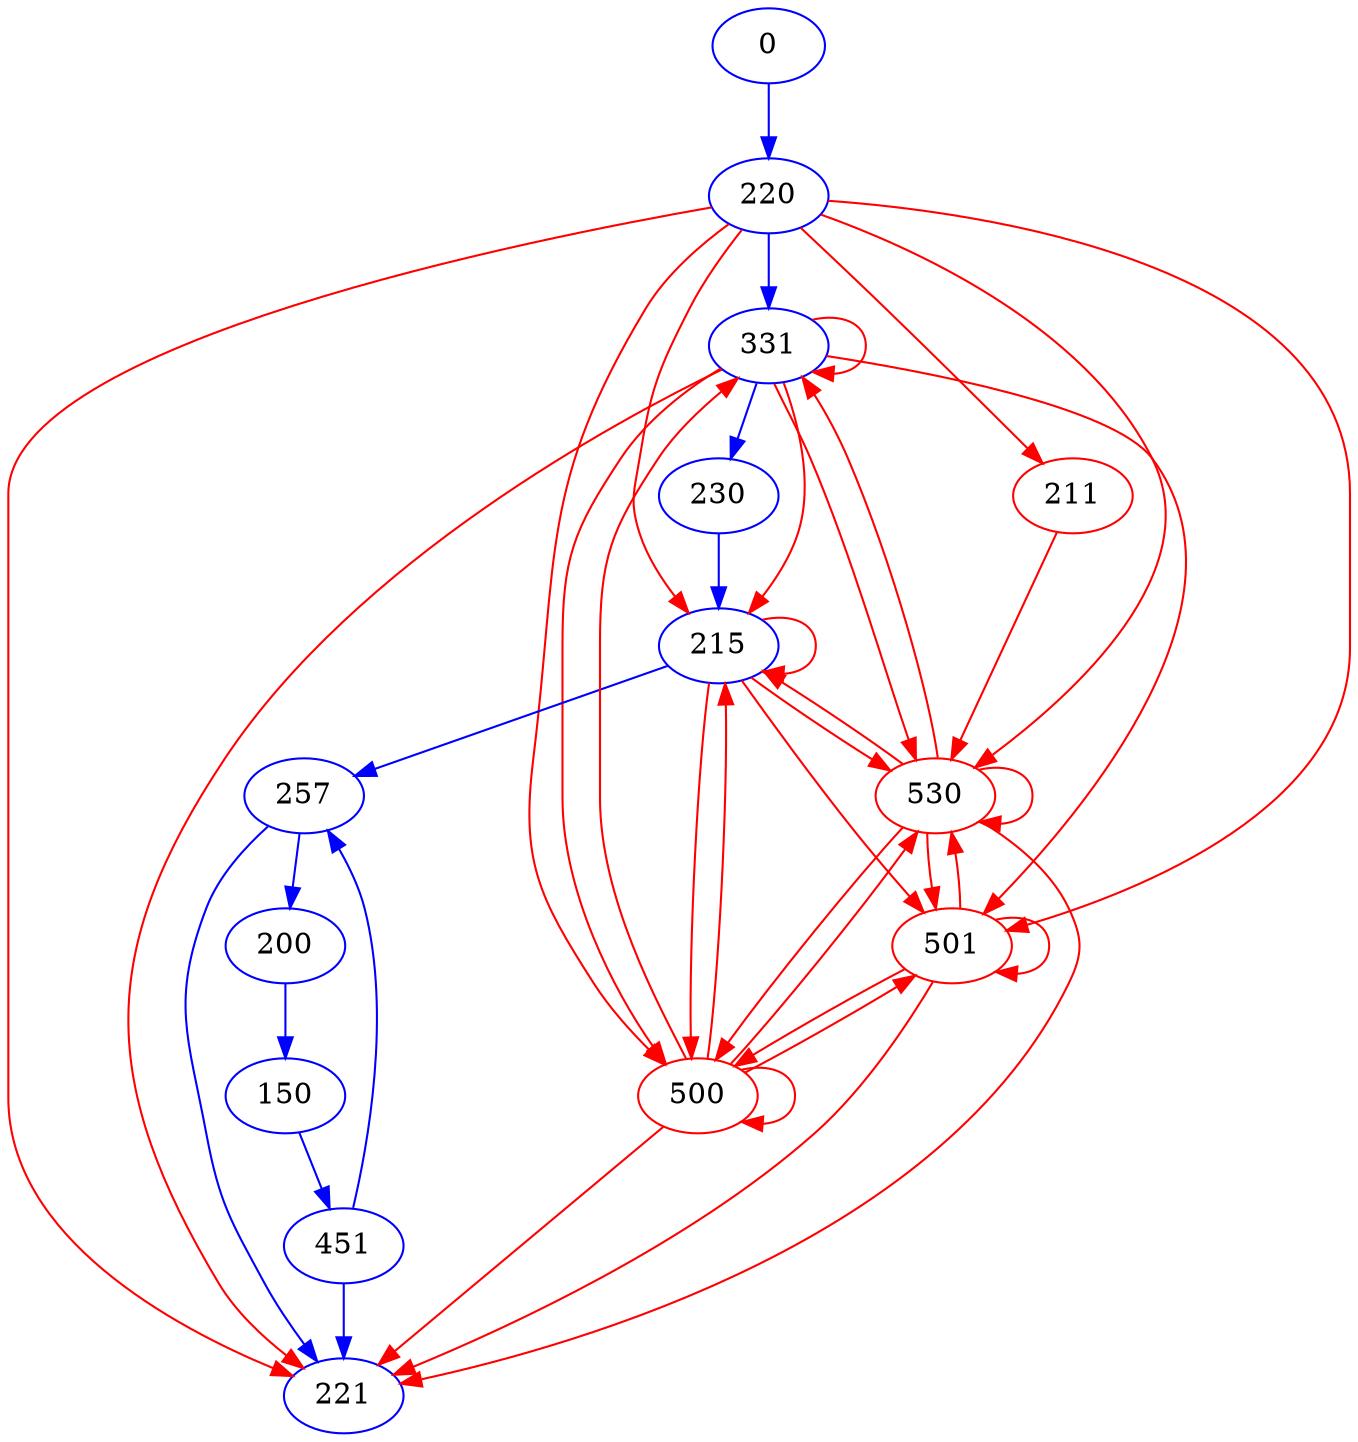 digraph g {
	node [color=black];
	edge [color=black];
	0	[color=blue];
	220	[color=blue];
	0 -> 220	[key=new_edge,
		color=blue];
	331	[color=blue];
	220 -> 331	[key=new_edge,
		color=blue];
	215	[color=blue];
	220 -> 215	[key=new_edge,
		color=red];
	221	[color=blue];
	220 -> 221	[key=new_edge,
		color=red];
	530	[color=red];
	220 -> 530	[key=new_edge,
		color=red];
	500	[color=red];
	220 -> 500	[key=new_edge,
		color=red];
	501	[color=red];
	220 -> 501	[key=new_edge,
		color=red];
	211	[color=red];
	220 -> 211	[key=new_edge,
		color=red];
	331 -> 331	[key=new_edge,
		color=red];
	230	[color=blue];
	331 -> 230	[key=new_edge,
		color=blue];
	331 -> 215	[key=new_edge,
		color=red];
	331 -> 221	[key=new_edge,
		color=red];
	331 -> 530	[key=new_edge,
		color=red];
	331 -> 500	[key=new_edge,
		color=red];
	331 -> 501	[key=new_edge,
		color=red];
	230 -> 215	[key=new_edge,
		color=blue];
	215 -> 215	[key=new_edge,
		color=red];
	257	[color=blue];
	215 -> 257	[key=new_edge,
		color=blue];
	215 -> 530	[key=new_edge,
		color=red];
	215 -> 500	[key=new_edge,
		color=red];
	215 -> 501	[key=new_edge,
		color=red];
	200	[color=blue];
	257 -> 200	[key=new_edge,
		color=blue];
	257 -> 221	[key=new_edge,
		color=blue];
	150	[color=blue];
	200 -> 150	[key=new_edge,
		color=blue];
	451	[color=blue];
	150 -> 451	[key=new_edge,
		color=blue];
	451 -> 257	[key=new_edge,
		color=blue];
	451 -> 221	[key=new_edge,
		color=blue];
	530 -> 331	[key=new_edge,
		color=red];
	530 -> 215	[key=new_edge,
		color=red];
	530 -> 221	[key=new_edge,
		color=red];
	530 -> 530	[key=new_edge,
		color=red];
	530 -> 500	[key=new_edge,
		color=red];
	530 -> 501	[key=new_edge,
		color=red];
	500 -> 331	[key=new_edge,
		color=red];
	500 -> 215	[key=new_edge,
		color=red];
	500 -> 221	[key=new_edge,
		color=red];
	500 -> 530	[key=new_edge,
		color=red];
	500 -> 500	[key=new_edge,
		color=red];
	500 -> 501	[key=new_edge,
		color=red];
	501 -> 221	[key=new_edge,
		color=red];
	501 -> 530	[key=new_edge,
		color=red];
	501 -> 500	[key=new_edge,
		color=red];
	501 -> 501	[key=new_edge,
		color=red];
	211 -> 530	[key=new_edge,
		color=red];
}
